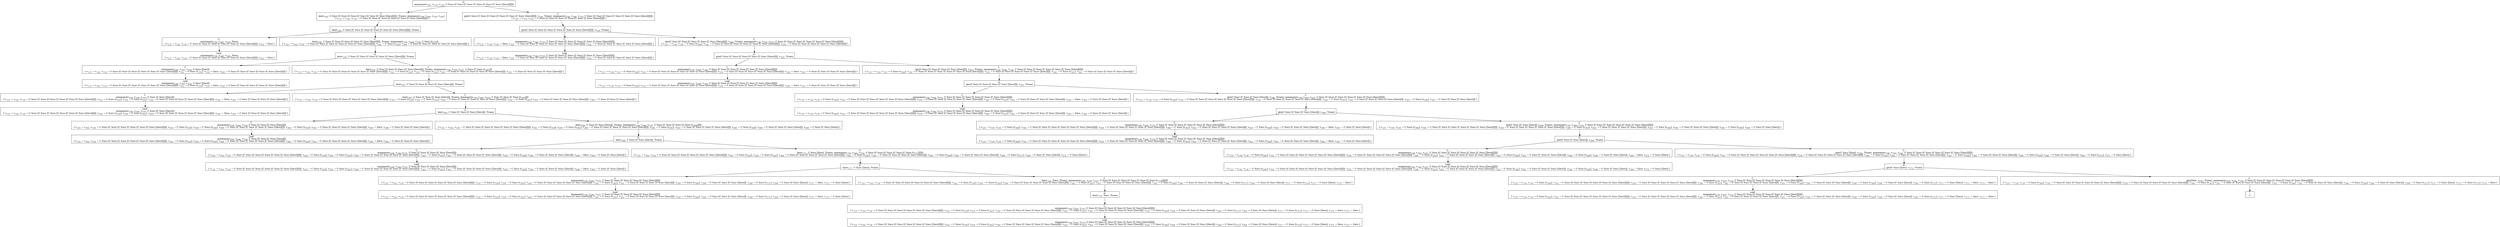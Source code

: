 digraph {
    graph [rankdir=TB
          ,bgcolor=transparent];
    node [shape=box
         ,fillcolor=white
         ,style=filled];
    0 [label=<O <BR/> minmaxo(v<SUB>162</SUB>, v<SUB>130</SUB>, v<SUB>125</SUB>, C Succ [C Succ [C Succ [C Succ [C Succ [C Succ [Zero]]]]]])>];
    1 [label=<C <BR/> leo(v<SUB>162</SUB>, C Succ [C Succ [C Succ [C Succ [C Succ [C Succ [Zero]]]]]], Trueo), minmaxo(v<SUB>158</SUB>, v<SUB>160</SUB>, v<SUB>155</SUB>, v<SUB>162</SUB>) <BR/>  [ v<SUB>125</SUB> &rarr; v<SUB>162</SUB>, v<SUB>130</SUB> &rarr; C Succ [C Succ [C Succ [C Succ [C Succ [C Succ [Zero]]]]]] ] >];
    2 [label=<C <BR/> gto(C Succ [C Succ [C Succ [C Succ [C Succ [C Succ [Zero]]]]]], v<SUB>130</SUB>, Trueo), minmaxo(v<SUB>158</SUB>, v<SUB>160</SUB>, v<SUB>155</SUB>, C Succ [C Succ [C Succ [C Succ [C Succ [C Succ [Zero]]]]]]) <BR/>  [ v<SUB>125</SUB> &rarr; v<SUB>130</SUB>, v<SUB>162</SUB> &rarr; C Succ [C Succ [C Succ [C Succ [C Succ [C Succ [Zero]]]]]] ] >];
    3 [label=<O <BR/> leo(v<SUB>162</SUB>, C Succ [C Succ [C Succ [C Succ [C Succ [C Succ [Zero]]]]]], Trueo)>];
    4 [label=<C <BR/> minmaxo(v<SUB>158</SUB>, v<SUB>160</SUB>, v<SUB>155</SUB>, Zero) <BR/>  [ v<SUB>125</SUB> &rarr; v<SUB>162</SUB>, v<SUB>130</SUB> &rarr; C Succ [C Succ [C Succ [C Succ [C Succ [C Succ [Zero]]]]]], v<SUB>162</SUB> &rarr; Zero ] >];
    5 [label=<C <BR/> leo(v<SUB>259</SUB>, C Succ [C Succ [C Succ [C Succ [C Succ [Zero]]]]], Trueo), minmaxo(v<SUB>158</SUB>, v<SUB>160</SUB>, v<SUB>155</SUB>, C Succ [v<SUB>259</SUB>]) <BR/>  [ v<SUB>125</SUB> &rarr; v<SUB>162</SUB>, v<SUB>130</SUB> &rarr; C Succ [C Succ [C Succ [C Succ [C Succ [C Succ [Zero]]]]]], v<SUB>162</SUB> &rarr; C Succ [v<SUB>259</SUB>], v<SUB>260</SUB> &rarr; C Succ [C Succ [C Succ [C Succ [C Succ [Zero]]]]] ] >];
    6 [label=<Leaf <BR/> minmaxo(v<SUB>158</SUB>, v<SUB>160</SUB>, v<SUB>155</SUB>, Zero) <BR/>  [ v<SUB>125</SUB> &rarr; v<SUB>162</SUB>, v<SUB>130</SUB> &rarr; C Succ [C Succ [C Succ [C Succ [C Succ [C Succ [Zero]]]]]], v<SUB>162</SUB> &rarr; Zero ] >];
    7 [label=<O <BR/> leo(v<SUB>259</SUB>, C Succ [C Succ [C Succ [C Succ [C Succ [Zero]]]]], Trueo)>];
    8 [label=<C <BR/> minmaxo(v<SUB>158</SUB>, v<SUB>160</SUB>, v<SUB>155</SUB>, C Succ [Zero]) <BR/>  [ v<SUB>125</SUB> &rarr; v<SUB>162</SUB>, v<SUB>130</SUB> &rarr; C Succ [C Succ [C Succ [C Succ [C Succ [C Succ [Zero]]]]]], v<SUB>162</SUB> &rarr; C Succ [v<SUB>259</SUB>], v<SUB>259</SUB> &rarr; Zero, v<SUB>260</SUB> &rarr; C Succ [C Succ [C Succ [C Succ [C Succ [Zero]]]]] ] >];
    9 [label=<C <BR/> leo(v<SUB>262</SUB>, C Succ [C Succ [C Succ [C Succ [Zero]]]], Trueo), minmaxo(v<SUB>158</SUB>, v<SUB>160</SUB>, v<SUB>155</SUB>, C Succ [C Succ [v<SUB>262</SUB>]]) <BR/>  [ v<SUB>125</SUB> &rarr; v<SUB>162</SUB>, v<SUB>130</SUB> &rarr; C Succ [C Succ [C Succ [C Succ [C Succ [C Succ [Zero]]]]]], v<SUB>162</SUB> &rarr; C Succ [v<SUB>259</SUB>], v<SUB>259</SUB> &rarr; C Succ [v<SUB>262</SUB>], v<SUB>260</SUB> &rarr; C Succ [C Succ [C Succ [C Succ [C Succ [Zero]]]]], v<SUB>263</SUB> &rarr; C Succ [C Succ [C Succ [C Succ [Zero]]]] ] >];
    10 [label=<Leaf <BR/> minmaxo(v<SUB>158</SUB>, v<SUB>160</SUB>, v<SUB>155</SUB>, C Succ [Zero]) <BR/>  [ v<SUB>125</SUB> &rarr; v<SUB>162</SUB>, v<SUB>130</SUB> &rarr; C Succ [C Succ [C Succ [C Succ [C Succ [C Succ [Zero]]]]]], v<SUB>162</SUB> &rarr; C Succ [v<SUB>259</SUB>], v<SUB>259</SUB> &rarr; Zero, v<SUB>260</SUB> &rarr; C Succ [C Succ [C Succ [C Succ [C Succ [Zero]]]]] ] >];
    11 [label=<O <BR/> leo(v<SUB>262</SUB>, C Succ [C Succ [C Succ [C Succ [Zero]]]], Trueo)>];
    12 [label=<C <BR/> minmaxo(v<SUB>158</SUB>, v<SUB>160</SUB>, v<SUB>155</SUB>, C Succ [C Succ [Zero]]) <BR/>  [ v<SUB>125</SUB> &rarr; v<SUB>162</SUB>, v<SUB>130</SUB> &rarr; C Succ [C Succ [C Succ [C Succ [C Succ [C Succ [Zero]]]]]], v<SUB>162</SUB> &rarr; C Succ [v<SUB>259</SUB>], v<SUB>259</SUB> &rarr; C Succ [v<SUB>262</SUB>], v<SUB>260</SUB> &rarr; C Succ [C Succ [C Succ [C Succ [C Succ [Zero]]]]], v<SUB>262</SUB> &rarr; Zero, v<SUB>263</SUB> &rarr; C Succ [C Succ [C Succ [C Succ [Zero]]]] ] >];
    13 [label=<C <BR/> leo(v<SUB>265</SUB>, C Succ [C Succ [C Succ [Zero]]], Trueo), minmaxo(v<SUB>158</SUB>, v<SUB>160</SUB>, v<SUB>155</SUB>, C Succ [C Succ [C Succ [v<SUB>265</SUB>]]]) <BR/>  [ v<SUB>125</SUB> &rarr; v<SUB>162</SUB>, v<SUB>130</SUB> &rarr; C Succ [C Succ [C Succ [C Succ [C Succ [C Succ [Zero]]]]]], v<SUB>162</SUB> &rarr; C Succ [v<SUB>259</SUB>], v<SUB>259</SUB> &rarr; C Succ [v<SUB>262</SUB>], v<SUB>260</SUB> &rarr; C Succ [C Succ [C Succ [C Succ [C Succ [Zero]]]]], v<SUB>262</SUB> &rarr; C Succ [v<SUB>265</SUB>], v<SUB>263</SUB> &rarr; C Succ [C Succ [C Succ [C Succ [Zero]]]], v<SUB>266</SUB> &rarr; C Succ [C Succ [C Succ [Zero]]] ] >];
    14 [label=<Leaf <BR/> minmaxo(v<SUB>158</SUB>, v<SUB>160</SUB>, v<SUB>155</SUB>, C Succ [C Succ [Zero]]) <BR/>  [ v<SUB>125</SUB> &rarr; v<SUB>162</SUB>, v<SUB>130</SUB> &rarr; C Succ [C Succ [C Succ [C Succ [C Succ [C Succ [Zero]]]]]], v<SUB>162</SUB> &rarr; C Succ [v<SUB>259</SUB>], v<SUB>259</SUB> &rarr; C Succ [v<SUB>262</SUB>], v<SUB>260</SUB> &rarr; C Succ [C Succ [C Succ [C Succ [C Succ [Zero]]]]], v<SUB>262</SUB> &rarr; Zero, v<SUB>263</SUB> &rarr; C Succ [C Succ [C Succ [C Succ [Zero]]]] ] >];
    15 [label=<O <BR/> leo(v<SUB>265</SUB>, C Succ [C Succ [C Succ [Zero]]], Trueo)>];
    16 [label=<C <BR/> minmaxo(v<SUB>158</SUB>, v<SUB>160</SUB>, v<SUB>155</SUB>, C Succ [C Succ [C Succ [Zero]]]) <BR/>  [ v<SUB>125</SUB> &rarr; v<SUB>162</SUB>, v<SUB>130</SUB> &rarr; C Succ [C Succ [C Succ [C Succ [C Succ [C Succ [Zero]]]]]], v<SUB>162</SUB> &rarr; C Succ [v<SUB>259</SUB>], v<SUB>259</SUB> &rarr; C Succ [v<SUB>262</SUB>], v<SUB>260</SUB> &rarr; C Succ [C Succ [C Succ [C Succ [C Succ [Zero]]]]], v<SUB>262</SUB> &rarr; C Succ [v<SUB>265</SUB>], v<SUB>263</SUB> &rarr; C Succ [C Succ [C Succ [C Succ [Zero]]]], v<SUB>265</SUB> &rarr; Zero, v<SUB>266</SUB> &rarr; C Succ [C Succ [C Succ [Zero]]] ] >];
    17 [label=<C <BR/> leo(v<SUB>268</SUB>, C Succ [C Succ [Zero]], Trueo), minmaxo(v<SUB>158</SUB>, v<SUB>160</SUB>, v<SUB>155</SUB>, C Succ [C Succ [C Succ [C Succ [v<SUB>268</SUB>]]]]) <BR/>  [ v<SUB>125</SUB> &rarr; v<SUB>162</SUB>, v<SUB>130</SUB> &rarr; C Succ [C Succ [C Succ [C Succ [C Succ [C Succ [Zero]]]]]], v<SUB>162</SUB> &rarr; C Succ [v<SUB>259</SUB>], v<SUB>259</SUB> &rarr; C Succ [v<SUB>262</SUB>], v<SUB>260</SUB> &rarr; C Succ [C Succ [C Succ [C Succ [C Succ [Zero]]]]], v<SUB>262</SUB> &rarr; C Succ [v<SUB>265</SUB>], v<SUB>263</SUB> &rarr; C Succ [C Succ [C Succ [C Succ [Zero]]]], v<SUB>265</SUB> &rarr; C Succ [v<SUB>268</SUB>], v<SUB>266</SUB> &rarr; C Succ [C Succ [C Succ [Zero]]], v<SUB>269</SUB> &rarr; C Succ [C Succ [Zero]] ] >];
    18 [label=<Leaf <BR/> minmaxo(v<SUB>158</SUB>, v<SUB>160</SUB>, v<SUB>155</SUB>, C Succ [C Succ [C Succ [Zero]]]) <BR/>  [ v<SUB>125</SUB> &rarr; v<SUB>162</SUB>, v<SUB>130</SUB> &rarr; C Succ [C Succ [C Succ [C Succ [C Succ [C Succ [Zero]]]]]], v<SUB>162</SUB> &rarr; C Succ [v<SUB>259</SUB>], v<SUB>259</SUB> &rarr; C Succ [v<SUB>262</SUB>], v<SUB>260</SUB> &rarr; C Succ [C Succ [C Succ [C Succ [C Succ [Zero]]]]], v<SUB>262</SUB> &rarr; C Succ [v<SUB>265</SUB>], v<SUB>263</SUB> &rarr; C Succ [C Succ [C Succ [C Succ [Zero]]]], v<SUB>265</SUB> &rarr; Zero, v<SUB>266</SUB> &rarr; C Succ [C Succ [C Succ [Zero]]] ] >];
    19 [label=<O <BR/> leo(v<SUB>268</SUB>, C Succ [C Succ [Zero]], Trueo)>];
    20 [label=<C <BR/> minmaxo(v<SUB>158</SUB>, v<SUB>160</SUB>, v<SUB>155</SUB>, C Succ [C Succ [C Succ [C Succ [Zero]]]]) <BR/>  [ v<SUB>125</SUB> &rarr; v<SUB>162</SUB>, v<SUB>130</SUB> &rarr; C Succ [C Succ [C Succ [C Succ [C Succ [C Succ [Zero]]]]]], v<SUB>162</SUB> &rarr; C Succ [v<SUB>259</SUB>], v<SUB>259</SUB> &rarr; C Succ [v<SUB>262</SUB>], v<SUB>260</SUB> &rarr; C Succ [C Succ [C Succ [C Succ [C Succ [Zero]]]]], v<SUB>262</SUB> &rarr; C Succ [v<SUB>265</SUB>], v<SUB>263</SUB> &rarr; C Succ [C Succ [C Succ [C Succ [Zero]]]], v<SUB>265</SUB> &rarr; C Succ [v<SUB>268</SUB>], v<SUB>266</SUB> &rarr; C Succ [C Succ [C Succ [Zero]]], v<SUB>268</SUB> &rarr; Zero, v<SUB>269</SUB> &rarr; C Succ [C Succ [Zero]] ] >];
    21 [label=<C <BR/> leo(v<SUB>271</SUB>, C Succ [Zero], Trueo), minmaxo(v<SUB>158</SUB>, v<SUB>160</SUB>, v<SUB>155</SUB>, C Succ [C Succ [C Succ [C Succ [C Succ [v<SUB>271</SUB>]]]]]) <BR/>  [ v<SUB>125</SUB> &rarr; v<SUB>162</SUB>, v<SUB>130</SUB> &rarr; C Succ [C Succ [C Succ [C Succ [C Succ [C Succ [Zero]]]]]], v<SUB>162</SUB> &rarr; C Succ [v<SUB>259</SUB>], v<SUB>259</SUB> &rarr; C Succ [v<SUB>262</SUB>], v<SUB>260</SUB> &rarr; C Succ [C Succ [C Succ [C Succ [C Succ [Zero]]]]], v<SUB>262</SUB> &rarr; C Succ [v<SUB>265</SUB>], v<SUB>263</SUB> &rarr; C Succ [C Succ [C Succ [C Succ [Zero]]]], v<SUB>265</SUB> &rarr; C Succ [v<SUB>268</SUB>], v<SUB>266</SUB> &rarr; C Succ [C Succ [C Succ [Zero]]], v<SUB>268</SUB> &rarr; C Succ [v<SUB>271</SUB>], v<SUB>269</SUB> &rarr; C Succ [C Succ [Zero]], v<SUB>272</SUB> &rarr; C Succ [Zero] ] >];
    22 [label=<Leaf <BR/> minmaxo(v<SUB>158</SUB>, v<SUB>160</SUB>, v<SUB>155</SUB>, C Succ [C Succ [C Succ [C Succ [Zero]]]]) <BR/>  [ v<SUB>125</SUB> &rarr; v<SUB>162</SUB>, v<SUB>130</SUB> &rarr; C Succ [C Succ [C Succ [C Succ [C Succ [C Succ [Zero]]]]]], v<SUB>162</SUB> &rarr; C Succ [v<SUB>259</SUB>], v<SUB>259</SUB> &rarr; C Succ [v<SUB>262</SUB>], v<SUB>260</SUB> &rarr; C Succ [C Succ [C Succ [C Succ [C Succ [Zero]]]]], v<SUB>262</SUB> &rarr; C Succ [v<SUB>265</SUB>], v<SUB>263</SUB> &rarr; C Succ [C Succ [C Succ [C Succ [Zero]]]], v<SUB>265</SUB> &rarr; C Succ [v<SUB>268</SUB>], v<SUB>266</SUB> &rarr; C Succ [C Succ [C Succ [Zero]]], v<SUB>268</SUB> &rarr; Zero, v<SUB>269</SUB> &rarr; C Succ [C Succ [Zero]] ] >];
    23 [label=<O <BR/> leo(v<SUB>271</SUB>, C Succ [Zero], Trueo)>];
    24 [label=<C <BR/> minmaxo(v<SUB>158</SUB>, v<SUB>160</SUB>, v<SUB>155</SUB>, C Succ [C Succ [C Succ [C Succ [C Succ [Zero]]]]]) <BR/>  [ v<SUB>125</SUB> &rarr; v<SUB>162</SUB>, v<SUB>130</SUB> &rarr; C Succ [C Succ [C Succ [C Succ [C Succ [C Succ [Zero]]]]]], v<SUB>162</SUB> &rarr; C Succ [v<SUB>259</SUB>], v<SUB>259</SUB> &rarr; C Succ [v<SUB>262</SUB>], v<SUB>260</SUB> &rarr; C Succ [C Succ [C Succ [C Succ [C Succ [Zero]]]]], v<SUB>262</SUB> &rarr; C Succ [v<SUB>265</SUB>], v<SUB>263</SUB> &rarr; C Succ [C Succ [C Succ [C Succ [Zero]]]], v<SUB>265</SUB> &rarr; C Succ [v<SUB>268</SUB>], v<SUB>266</SUB> &rarr; C Succ [C Succ [C Succ [Zero]]], v<SUB>268</SUB> &rarr; C Succ [v<SUB>271</SUB>], v<SUB>269</SUB> &rarr; C Succ [C Succ [Zero]], v<SUB>271</SUB> &rarr; Zero, v<SUB>272</SUB> &rarr; C Succ [Zero] ] >];
    25 [label=<C <BR/> leo(v<SUB>274</SUB>, Zero, Trueo), minmaxo(v<SUB>158</SUB>, v<SUB>160</SUB>, v<SUB>155</SUB>, C Succ [C Succ [C Succ [C Succ [C Succ [C Succ [v<SUB>274</SUB>]]]]]]) <BR/>  [ v<SUB>125</SUB> &rarr; v<SUB>162</SUB>, v<SUB>130</SUB> &rarr; C Succ [C Succ [C Succ [C Succ [C Succ [C Succ [Zero]]]]]], v<SUB>162</SUB> &rarr; C Succ [v<SUB>259</SUB>], v<SUB>259</SUB> &rarr; C Succ [v<SUB>262</SUB>], v<SUB>260</SUB> &rarr; C Succ [C Succ [C Succ [C Succ [C Succ [Zero]]]]], v<SUB>262</SUB> &rarr; C Succ [v<SUB>265</SUB>], v<SUB>263</SUB> &rarr; C Succ [C Succ [C Succ [C Succ [Zero]]]], v<SUB>265</SUB> &rarr; C Succ [v<SUB>268</SUB>], v<SUB>266</SUB> &rarr; C Succ [C Succ [C Succ [Zero]]], v<SUB>268</SUB> &rarr; C Succ [v<SUB>271</SUB>], v<SUB>269</SUB> &rarr; C Succ [C Succ [Zero]], v<SUB>271</SUB> &rarr; C Succ [v<SUB>274</SUB>], v<SUB>272</SUB> &rarr; C Succ [Zero], v<SUB>275</SUB> &rarr; Zero ] >];
    26 [label=<Leaf <BR/> minmaxo(v<SUB>158</SUB>, v<SUB>160</SUB>, v<SUB>155</SUB>, C Succ [C Succ [C Succ [C Succ [C Succ [Zero]]]]]) <BR/>  [ v<SUB>125</SUB> &rarr; v<SUB>162</SUB>, v<SUB>130</SUB> &rarr; C Succ [C Succ [C Succ [C Succ [C Succ [C Succ [Zero]]]]]], v<SUB>162</SUB> &rarr; C Succ [v<SUB>259</SUB>], v<SUB>259</SUB> &rarr; C Succ [v<SUB>262</SUB>], v<SUB>260</SUB> &rarr; C Succ [C Succ [C Succ [C Succ [C Succ [Zero]]]]], v<SUB>262</SUB> &rarr; C Succ [v<SUB>265</SUB>], v<SUB>263</SUB> &rarr; C Succ [C Succ [C Succ [C Succ [Zero]]]], v<SUB>265</SUB> &rarr; C Succ [v<SUB>268</SUB>], v<SUB>266</SUB> &rarr; C Succ [C Succ [C Succ [Zero]]], v<SUB>268</SUB> &rarr; C Succ [v<SUB>271</SUB>], v<SUB>269</SUB> &rarr; C Succ [C Succ [Zero]], v<SUB>271</SUB> &rarr; Zero, v<SUB>272</SUB> &rarr; C Succ [Zero] ] >];
    27 [label=<O <BR/> leo(v<SUB>274</SUB>, Zero, Trueo)>];
    28 [label=<C <BR/> minmaxo(v<SUB>158</SUB>, v<SUB>160</SUB>, v<SUB>155</SUB>, C Succ [C Succ [C Succ [C Succ [C Succ [C Succ [Zero]]]]]]) <BR/>  [ v<SUB>125</SUB> &rarr; v<SUB>162</SUB>, v<SUB>130</SUB> &rarr; C Succ [C Succ [C Succ [C Succ [C Succ [C Succ [Zero]]]]]], v<SUB>162</SUB> &rarr; C Succ [v<SUB>259</SUB>], v<SUB>259</SUB> &rarr; C Succ [v<SUB>262</SUB>], v<SUB>260</SUB> &rarr; C Succ [C Succ [C Succ [C Succ [C Succ [Zero]]]]], v<SUB>262</SUB> &rarr; C Succ [v<SUB>265</SUB>], v<SUB>263</SUB> &rarr; C Succ [C Succ [C Succ [C Succ [Zero]]]], v<SUB>265</SUB> &rarr; C Succ [v<SUB>268</SUB>], v<SUB>266</SUB> &rarr; C Succ [C Succ [C Succ [Zero]]], v<SUB>268</SUB> &rarr; C Succ [v<SUB>271</SUB>], v<SUB>269</SUB> &rarr; C Succ [C Succ [Zero]], v<SUB>271</SUB> &rarr; C Succ [v<SUB>274</SUB>], v<SUB>272</SUB> &rarr; C Succ [Zero], v<SUB>274</SUB> &rarr; Zero, v<SUB>275</SUB> &rarr; Zero ] >];
    29 [label=<Leaf <BR/> minmaxo(v<SUB>158</SUB>, v<SUB>160</SUB>, v<SUB>155</SUB>, C Succ [C Succ [C Succ [C Succ [C Succ [C Succ [Zero]]]]]]) <BR/>  [ v<SUB>125</SUB> &rarr; v<SUB>162</SUB>, v<SUB>130</SUB> &rarr; C Succ [C Succ [C Succ [C Succ [C Succ [C Succ [Zero]]]]]], v<SUB>162</SUB> &rarr; C Succ [v<SUB>259</SUB>], v<SUB>259</SUB> &rarr; C Succ [v<SUB>262</SUB>], v<SUB>260</SUB> &rarr; C Succ [C Succ [C Succ [C Succ [C Succ [Zero]]]]], v<SUB>262</SUB> &rarr; C Succ [v<SUB>265</SUB>], v<SUB>263</SUB> &rarr; C Succ [C Succ [C Succ [C Succ [Zero]]]], v<SUB>265</SUB> &rarr; C Succ [v<SUB>268</SUB>], v<SUB>266</SUB> &rarr; C Succ [C Succ [C Succ [Zero]]], v<SUB>268</SUB> &rarr; C Succ [v<SUB>271</SUB>], v<SUB>269</SUB> &rarr; C Succ [C Succ [Zero]], v<SUB>271</SUB> &rarr; C Succ [v<SUB>274</SUB>], v<SUB>272</SUB> &rarr; C Succ [Zero], v<SUB>274</SUB> &rarr; Zero, v<SUB>275</SUB> &rarr; Zero ] >];
    30 [label=<O <BR/> gto(C Succ [C Succ [C Succ [C Succ [C Succ [C Succ [Zero]]]]]], v<SUB>130</SUB>, Trueo)>];
    31 [label=<C <BR/> minmaxo(v<SUB>158</SUB>, v<SUB>160</SUB>, v<SUB>155</SUB>, C Succ [C Succ [C Succ [C Succ [C Succ [C Succ [Zero]]]]]]) <BR/>  [ v<SUB>125</SUB> &rarr; v<SUB>130</SUB>, v<SUB>130</SUB> &rarr; Zero, v<SUB>162</SUB> &rarr; C Succ [C Succ [C Succ [C Succ [C Succ [C Succ [Zero]]]]]], v<SUB>258</SUB> &rarr; C Succ [C Succ [C Succ [C Succ [C Succ [Zero]]]]] ] >];
    32 [label=<C <BR/> gto(C Succ [C Succ [C Succ [C Succ [C Succ [Zero]]]]], v<SUB>260</SUB>, Trueo), minmaxo(v<SUB>158</SUB>, v<SUB>160</SUB>, v<SUB>155</SUB>, C Succ [C Succ [C Succ [C Succ [C Succ [C Succ [Zero]]]]]]) <BR/>  [ v<SUB>125</SUB> &rarr; v<SUB>130</SUB>, v<SUB>130</SUB> &rarr; C Succ [v<SUB>260</SUB>], v<SUB>162</SUB> &rarr; C Succ [C Succ [C Succ [C Succ [C Succ [C Succ [Zero]]]]]], v<SUB>259</SUB> &rarr; C Succ [C Succ [C Succ [C Succ [C Succ [Zero]]]]] ] >];
    33 [label=<Leaf <BR/> minmaxo(v<SUB>158</SUB>, v<SUB>160</SUB>, v<SUB>155</SUB>, C Succ [C Succ [C Succ [C Succ [C Succ [C Succ [Zero]]]]]]) <BR/>  [ v<SUB>125</SUB> &rarr; v<SUB>130</SUB>, v<SUB>130</SUB> &rarr; Zero, v<SUB>162</SUB> &rarr; C Succ [C Succ [C Succ [C Succ [C Succ [C Succ [Zero]]]]]], v<SUB>258</SUB> &rarr; C Succ [C Succ [C Succ [C Succ [C Succ [Zero]]]]] ] >];
    34 [label=<O <BR/> gto(C Succ [C Succ [C Succ [C Succ [C Succ [Zero]]]]], v<SUB>260</SUB>, Trueo)>];
    35 [label=<C <BR/> minmaxo(v<SUB>158</SUB>, v<SUB>160</SUB>, v<SUB>155</SUB>, C Succ [C Succ [C Succ [C Succ [C Succ [C Succ [Zero]]]]]]) <BR/>  [ v<SUB>125</SUB> &rarr; v<SUB>130</SUB>, v<SUB>130</SUB> &rarr; C Succ [v<SUB>260</SUB>], v<SUB>162</SUB> &rarr; C Succ [C Succ [C Succ [C Succ [C Succ [C Succ [Zero]]]]]], v<SUB>259</SUB> &rarr; C Succ [C Succ [C Succ [C Succ [C Succ [Zero]]]]], v<SUB>260</SUB> &rarr; Zero, v<SUB>261</SUB> &rarr; C Succ [C Succ [C Succ [C Succ [Zero]]]] ] >];
    36 [label=<C <BR/> gto(C Succ [C Succ [C Succ [C Succ [Zero]]]], v<SUB>263</SUB>, Trueo), minmaxo(v<SUB>158</SUB>, v<SUB>160</SUB>, v<SUB>155</SUB>, C Succ [C Succ [C Succ [C Succ [C Succ [C Succ [Zero]]]]]]) <BR/>  [ v<SUB>125</SUB> &rarr; v<SUB>130</SUB>, v<SUB>130</SUB> &rarr; C Succ [v<SUB>260</SUB>], v<SUB>162</SUB> &rarr; C Succ [C Succ [C Succ [C Succ [C Succ [C Succ [Zero]]]]]], v<SUB>259</SUB> &rarr; C Succ [C Succ [C Succ [C Succ [C Succ [Zero]]]]], v<SUB>260</SUB> &rarr; C Succ [v<SUB>263</SUB>], v<SUB>262</SUB> &rarr; C Succ [C Succ [C Succ [C Succ [Zero]]]] ] >];
    37 [label=<Leaf <BR/> minmaxo(v<SUB>158</SUB>, v<SUB>160</SUB>, v<SUB>155</SUB>, C Succ [C Succ [C Succ [C Succ [C Succ [C Succ [Zero]]]]]]) <BR/>  [ v<SUB>125</SUB> &rarr; v<SUB>130</SUB>, v<SUB>130</SUB> &rarr; C Succ [v<SUB>260</SUB>], v<SUB>162</SUB> &rarr; C Succ [C Succ [C Succ [C Succ [C Succ [C Succ [Zero]]]]]], v<SUB>259</SUB> &rarr; C Succ [C Succ [C Succ [C Succ [C Succ [Zero]]]]], v<SUB>260</SUB> &rarr; Zero, v<SUB>261</SUB> &rarr; C Succ [C Succ [C Succ [C Succ [Zero]]]] ] >];
    38 [label=<O <BR/> gto(C Succ [C Succ [C Succ [C Succ [Zero]]]], v<SUB>263</SUB>, Trueo)>];
    39 [label=<C <BR/> minmaxo(v<SUB>158</SUB>, v<SUB>160</SUB>, v<SUB>155</SUB>, C Succ [C Succ [C Succ [C Succ [C Succ [C Succ [Zero]]]]]]) <BR/>  [ v<SUB>125</SUB> &rarr; v<SUB>130</SUB>, v<SUB>130</SUB> &rarr; C Succ [v<SUB>260</SUB>], v<SUB>162</SUB> &rarr; C Succ [C Succ [C Succ [C Succ [C Succ [C Succ [Zero]]]]]], v<SUB>259</SUB> &rarr; C Succ [C Succ [C Succ [C Succ [C Succ [Zero]]]]], v<SUB>260</SUB> &rarr; C Succ [v<SUB>263</SUB>], v<SUB>262</SUB> &rarr; C Succ [C Succ [C Succ [C Succ [Zero]]]], v<SUB>263</SUB> &rarr; Zero, v<SUB>264</SUB> &rarr; C Succ [C Succ [C Succ [Zero]]] ] >];
    40 [label=<C <BR/> gto(C Succ [C Succ [C Succ [Zero]]], v<SUB>266</SUB>, Trueo), minmaxo(v<SUB>158</SUB>, v<SUB>160</SUB>, v<SUB>155</SUB>, C Succ [C Succ [C Succ [C Succ [C Succ [C Succ [Zero]]]]]]) <BR/>  [ v<SUB>125</SUB> &rarr; v<SUB>130</SUB>, v<SUB>130</SUB> &rarr; C Succ [v<SUB>260</SUB>], v<SUB>162</SUB> &rarr; C Succ [C Succ [C Succ [C Succ [C Succ [C Succ [Zero]]]]]], v<SUB>259</SUB> &rarr; C Succ [C Succ [C Succ [C Succ [C Succ [Zero]]]]], v<SUB>260</SUB> &rarr; C Succ [v<SUB>263</SUB>], v<SUB>262</SUB> &rarr; C Succ [C Succ [C Succ [C Succ [Zero]]]], v<SUB>263</SUB> &rarr; C Succ [v<SUB>266</SUB>], v<SUB>265</SUB> &rarr; C Succ [C Succ [C Succ [Zero]]] ] >];
    41 [label=<Leaf <BR/> minmaxo(v<SUB>158</SUB>, v<SUB>160</SUB>, v<SUB>155</SUB>, C Succ [C Succ [C Succ [C Succ [C Succ [C Succ [Zero]]]]]]) <BR/>  [ v<SUB>125</SUB> &rarr; v<SUB>130</SUB>, v<SUB>130</SUB> &rarr; C Succ [v<SUB>260</SUB>], v<SUB>162</SUB> &rarr; C Succ [C Succ [C Succ [C Succ [C Succ [C Succ [Zero]]]]]], v<SUB>259</SUB> &rarr; C Succ [C Succ [C Succ [C Succ [C Succ [Zero]]]]], v<SUB>260</SUB> &rarr; C Succ [v<SUB>263</SUB>], v<SUB>262</SUB> &rarr; C Succ [C Succ [C Succ [C Succ [Zero]]]], v<SUB>263</SUB> &rarr; Zero, v<SUB>264</SUB> &rarr; C Succ [C Succ [C Succ [Zero]]] ] >];
    42 [label=<O <BR/> gto(C Succ [C Succ [C Succ [Zero]]], v<SUB>266</SUB>, Trueo)>];
    43 [label=<C <BR/> minmaxo(v<SUB>158</SUB>, v<SUB>160</SUB>, v<SUB>155</SUB>, C Succ [C Succ [C Succ [C Succ [C Succ [C Succ [Zero]]]]]]) <BR/>  [ v<SUB>125</SUB> &rarr; v<SUB>130</SUB>, v<SUB>130</SUB> &rarr; C Succ [v<SUB>260</SUB>], v<SUB>162</SUB> &rarr; C Succ [C Succ [C Succ [C Succ [C Succ [C Succ [Zero]]]]]], v<SUB>259</SUB> &rarr; C Succ [C Succ [C Succ [C Succ [C Succ [Zero]]]]], v<SUB>260</SUB> &rarr; C Succ [v<SUB>263</SUB>], v<SUB>262</SUB> &rarr; C Succ [C Succ [C Succ [C Succ [Zero]]]], v<SUB>263</SUB> &rarr; C Succ [v<SUB>266</SUB>], v<SUB>265</SUB> &rarr; C Succ [C Succ [C Succ [Zero]]], v<SUB>266</SUB> &rarr; Zero, v<SUB>267</SUB> &rarr; C Succ [C Succ [Zero]] ] >];
    44 [label=<C <BR/> gto(C Succ [C Succ [Zero]], v<SUB>269</SUB>, Trueo), minmaxo(v<SUB>158</SUB>, v<SUB>160</SUB>, v<SUB>155</SUB>, C Succ [C Succ [C Succ [C Succ [C Succ [C Succ [Zero]]]]]]) <BR/>  [ v<SUB>125</SUB> &rarr; v<SUB>130</SUB>, v<SUB>130</SUB> &rarr; C Succ [v<SUB>260</SUB>], v<SUB>162</SUB> &rarr; C Succ [C Succ [C Succ [C Succ [C Succ [C Succ [Zero]]]]]], v<SUB>259</SUB> &rarr; C Succ [C Succ [C Succ [C Succ [C Succ [Zero]]]]], v<SUB>260</SUB> &rarr; C Succ [v<SUB>263</SUB>], v<SUB>262</SUB> &rarr; C Succ [C Succ [C Succ [C Succ [Zero]]]], v<SUB>263</SUB> &rarr; C Succ [v<SUB>266</SUB>], v<SUB>265</SUB> &rarr; C Succ [C Succ [C Succ [Zero]]], v<SUB>266</SUB> &rarr; C Succ [v<SUB>269</SUB>], v<SUB>268</SUB> &rarr; C Succ [C Succ [Zero]] ] >];
    45 [label=<Leaf <BR/> minmaxo(v<SUB>158</SUB>, v<SUB>160</SUB>, v<SUB>155</SUB>, C Succ [C Succ [C Succ [C Succ [C Succ [C Succ [Zero]]]]]]) <BR/>  [ v<SUB>125</SUB> &rarr; v<SUB>130</SUB>, v<SUB>130</SUB> &rarr; C Succ [v<SUB>260</SUB>], v<SUB>162</SUB> &rarr; C Succ [C Succ [C Succ [C Succ [C Succ [C Succ [Zero]]]]]], v<SUB>259</SUB> &rarr; C Succ [C Succ [C Succ [C Succ [C Succ [Zero]]]]], v<SUB>260</SUB> &rarr; C Succ [v<SUB>263</SUB>], v<SUB>262</SUB> &rarr; C Succ [C Succ [C Succ [C Succ [Zero]]]], v<SUB>263</SUB> &rarr; C Succ [v<SUB>266</SUB>], v<SUB>265</SUB> &rarr; C Succ [C Succ [C Succ [Zero]]], v<SUB>266</SUB> &rarr; Zero, v<SUB>267</SUB> &rarr; C Succ [C Succ [Zero]] ] >];
    46 [label=<O <BR/> gto(C Succ [C Succ [Zero]], v<SUB>269</SUB>, Trueo)>];
    47 [label=<C <BR/> minmaxo(v<SUB>158</SUB>, v<SUB>160</SUB>, v<SUB>155</SUB>, C Succ [C Succ [C Succ [C Succ [C Succ [C Succ [Zero]]]]]]) <BR/>  [ v<SUB>125</SUB> &rarr; v<SUB>130</SUB>, v<SUB>130</SUB> &rarr; C Succ [v<SUB>260</SUB>], v<SUB>162</SUB> &rarr; C Succ [C Succ [C Succ [C Succ [C Succ [C Succ [Zero]]]]]], v<SUB>259</SUB> &rarr; C Succ [C Succ [C Succ [C Succ [C Succ [Zero]]]]], v<SUB>260</SUB> &rarr; C Succ [v<SUB>263</SUB>], v<SUB>262</SUB> &rarr; C Succ [C Succ [C Succ [C Succ [Zero]]]], v<SUB>263</SUB> &rarr; C Succ [v<SUB>266</SUB>], v<SUB>265</SUB> &rarr; C Succ [C Succ [C Succ [Zero]]], v<SUB>266</SUB> &rarr; C Succ [v<SUB>269</SUB>], v<SUB>268</SUB> &rarr; C Succ [C Succ [Zero]], v<SUB>269</SUB> &rarr; Zero, v<SUB>270</SUB> &rarr; C Succ [Zero] ] >];
    48 [label=<C <BR/> gto(C Succ [Zero], v<SUB>272</SUB>, Trueo), minmaxo(v<SUB>158</SUB>, v<SUB>160</SUB>, v<SUB>155</SUB>, C Succ [C Succ [C Succ [C Succ [C Succ [C Succ [Zero]]]]]]) <BR/>  [ v<SUB>125</SUB> &rarr; v<SUB>130</SUB>, v<SUB>130</SUB> &rarr; C Succ [v<SUB>260</SUB>], v<SUB>162</SUB> &rarr; C Succ [C Succ [C Succ [C Succ [C Succ [C Succ [Zero]]]]]], v<SUB>259</SUB> &rarr; C Succ [C Succ [C Succ [C Succ [C Succ [Zero]]]]], v<SUB>260</SUB> &rarr; C Succ [v<SUB>263</SUB>], v<SUB>262</SUB> &rarr; C Succ [C Succ [C Succ [C Succ [Zero]]]], v<SUB>263</SUB> &rarr; C Succ [v<SUB>266</SUB>], v<SUB>265</SUB> &rarr; C Succ [C Succ [C Succ [Zero]]], v<SUB>266</SUB> &rarr; C Succ [v<SUB>269</SUB>], v<SUB>268</SUB> &rarr; C Succ [C Succ [Zero]], v<SUB>269</SUB> &rarr; C Succ [v<SUB>272</SUB>], v<SUB>271</SUB> &rarr; C Succ [Zero] ] >];
    49 [label=<Leaf <BR/> minmaxo(v<SUB>158</SUB>, v<SUB>160</SUB>, v<SUB>155</SUB>, C Succ [C Succ [C Succ [C Succ [C Succ [C Succ [Zero]]]]]]) <BR/>  [ v<SUB>125</SUB> &rarr; v<SUB>130</SUB>, v<SUB>130</SUB> &rarr; C Succ [v<SUB>260</SUB>], v<SUB>162</SUB> &rarr; C Succ [C Succ [C Succ [C Succ [C Succ [C Succ [Zero]]]]]], v<SUB>259</SUB> &rarr; C Succ [C Succ [C Succ [C Succ [C Succ [Zero]]]]], v<SUB>260</SUB> &rarr; C Succ [v<SUB>263</SUB>], v<SUB>262</SUB> &rarr; C Succ [C Succ [C Succ [C Succ [Zero]]]], v<SUB>263</SUB> &rarr; C Succ [v<SUB>266</SUB>], v<SUB>265</SUB> &rarr; C Succ [C Succ [C Succ [Zero]]], v<SUB>266</SUB> &rarr; C Succ [v<SUB>269</SUB>], v<SUB>268</SUB> &rarr; C Succ [C Succ [Zero]], v<SUB>269</SUB> &rarr; Zero, v<SUB>270</SUB> &rarr; C Succ [Zero] ] >];
    50 [label=<O <BR/> gto(C Succ [Zero], v<SUB>272</SUB>, Trueo)>];
    51 [label=<C <BR/> minmaxo(v<SUB>158</SUB>, v<SUB>160</SUB>, v<SUB>155</SUB>, C Succ [C Succ [C Succ [C Succ [C Succ [C Succ [Zero]]]]]]) <BR/>  [ v<SUB>125</SUB> &rarr; v<SUB>130</SUB>, v<SUB>130</SUB> &rarr; C Succ [v<SUB>260</SUB>], v<SUB>162</SUB> &rarr; C Succ [C Succ [C Succ [C Succ [C Succ [C Succ [Zero]]]]]], v<SUB>259</SUB> &rarr; C Succ [C Succ [C Succ [C Succ [C Succ [Zero]]]]], v<SUB>260</SUB> &rarr; C Succ [v<SUB>263</SUB>], v<SUB>262</SUB> &rarr; C Succ [C Succ [C Succ [C Succ [Zero]]]], v<SUB>263</SUB> &rarr; C Succ [v<SUB>266</SUB>], v<SUB>265</SUB> &rarr; C Succ [C Succ [C Succ [Zero]]], v<SUB>266</SUB> &rarr; C Succ [v<SUB>269</SUB>], v<SUB>268</SUB> &rarr; C Succ [C Succ [Zero]], v<SUB>269</SUB> &rarr; C Succ [v<SUB>272</SUB>], v<SUB>271</SUB> &rarr; C Succ [Zero], v<SUB>272</SUB> &rarr; Zero, v<SUB>273</SUB> &rarr; Zero ] >];
    52 [label=<C <BR/> gto(Zero, v<SUB>275</SUB>, Trueo), minmaxo(v<SUB>158</SUB>, v<SUB>160</SUB>, v<SUB>155</SUB>, C Succ [C Succ [C Succ [C Succ [C Succ [C Succ [Zero]]]]]]) <BR/>  [ v<SUB>125</SUB> &rarr; v<SUB>130</SUB>, v<SUB>130</SUB> &rarr; C Succ [v<SUB>260</SUB>], v<SUB>162</SUB> &rarr; C Succ [C Succ [C Succ [C Succ [C Succ [C Succ [Zero]]]]]], v<SUB>259</SUB> &rarr; C Succ [C Succ [C Succ [C Succ [C Succ [Zero]]]]], v<SUB>260</SUB> &rarr; C Succ [v<SUB>263</SUB>], v<SUB>262</SUB> &rarr; C Succ [C Succ [C Succ [C Succ [Zero]]]], v<SUB>263</SUB> &rarr; C Succ [v<SUB>266</SUB>], v<SUB>265</SUB> &rarr; C Succ [C Succ [C Succ [Zero]]], v<SUB>266</SUB> &rarr; C Succ [v<SUB>269</SUB>], v<SUB>268</SUB> &rarr; C Succ [C Succ [Zero]], v<SUB>269</SUB> &rarr; C Succ [v<SUB>272</SUB>], v<SUB>271</SUB> &rarr; C Succ [Zero], v<SUB>272</SUB> &rarr; C Succ [v<SUB>275</SUB>], v<SUB>274</SUB> &rarr; Zero ] >];
    53 [label=<Leaf <BR/> minmaxo(v<SUB>158</SUB>, v<SUB>160</SUB>, v<SUB>155</SUB>, C Succ [C Succ [C Succ [C Succ [C Succ [C Succ [Zero]]]]]]) <BR/>  [ v<SUB>125</SUB> &rarr; v<SUB>130</SUB>, v<SUB>130</SUB> &rarr; C Succ [v<SUB>260</SUB>], v<SUB>162</SUB> &rarr; C Succ [C Succ [C Succ [C Succ [C Succ [C Succ [Zero]]]]]], v<SUB>259</SUB> &rarr; C Succ [C Succ [C Succ [C Succ [C Succ [Zero]]]]], v<SUB>260</SUB> &rarr; C Succ [v<SUB>263</SUB>], v<SUB>262</SUB> &rarr; C Succ [C Succ [C Succ [C Succ [Zero]]]], v<SUB>263</SUB> &rarr; C Succ [v<SUB>266</SUB>], v<SUB>265</SUB> &rarr; C Succ [C Succ [C Succ [Zero]]], v<SUB>266</SUB> &rarr; C Succ [v<SUB>269</SUB>], v<SUB>268</SUB> &rarr; C Succ [C Succ [Zero]], v<SUB>269</SUB> &rarr; C Succ [v<SUB>272</SUB>], v<SUB>271</SUB> &rarr; C Succ [Zero], v<SUB>272</SUB> &rarr; Zero, v<SUB>273</SUB> &rarr; Zero ] >];
    54 [label=<_|_>];
    0 -> 1 [label=""];
    0 -> 2 [label=""];
    1 -> 3 [label=""];
    2 -> 30 [label=""];
    3 -> 4 [label=""];
    3 -> 5 [label=""];
    4 -> 6 [label=""];
    5 -> 7 [label=""];
    7 -> 8 [label=""];
    7 -> 9 [label=""];
    8 -> 10 [label=""];
    9 -> 11 [label=""];
    11 -> 12 [label=""];
    11 -> 13 [label=""];
    12 -> 14 [label=""];
    13 -> 15 [label=""];
    15 -> 16 [label=""];
    15 -> 17 [label=""];
    16 -> 18 [label=""];
    17 -> 19 [label=""];
    19 -> 20 [label=""];
    19 -> 21 [label=""];
    20 -> 22 [label=""];
    21 -> 23 [label=""];
    23 -> 24 [label=""];
    23 -> 25 [label=""];
    24 -> 26 [label=""];
    25 -> 27 [label=""];
    27 -> 28 [label=""];
    28 -> 29 [label=""];
    30 -> 31 [label=""];
    30 -> 32 [label=""];
    31 -> 33 [label=""];
    32 -> 34 [label=""];
    34 -> 35 [label=""];
    34 -> 36 [label=""];
    35 -> 37 [label=""];
    36 -> 38 [label=""];
    38 -> 39 [label=""];
    38 -> 40 [label=""];
    39 -> 41 [label=""];
    40 -> 42 [label=""];
    42 -> 43 [label=""];
    42 -> 44 [label=""];
    43 -> 45 [label=""];
    44 -> 46 [label=""];
    46 -> 47 [label=""];
    46 -> 48 [label=""];
    47 -> 49 [label=""];
    48 -> 50 [label=""];
    50 -> 51 [label=""];
    50 -> 52 [label=""];
    51 -> 53 [label=""];
    52 -> 54 [label=""];
}